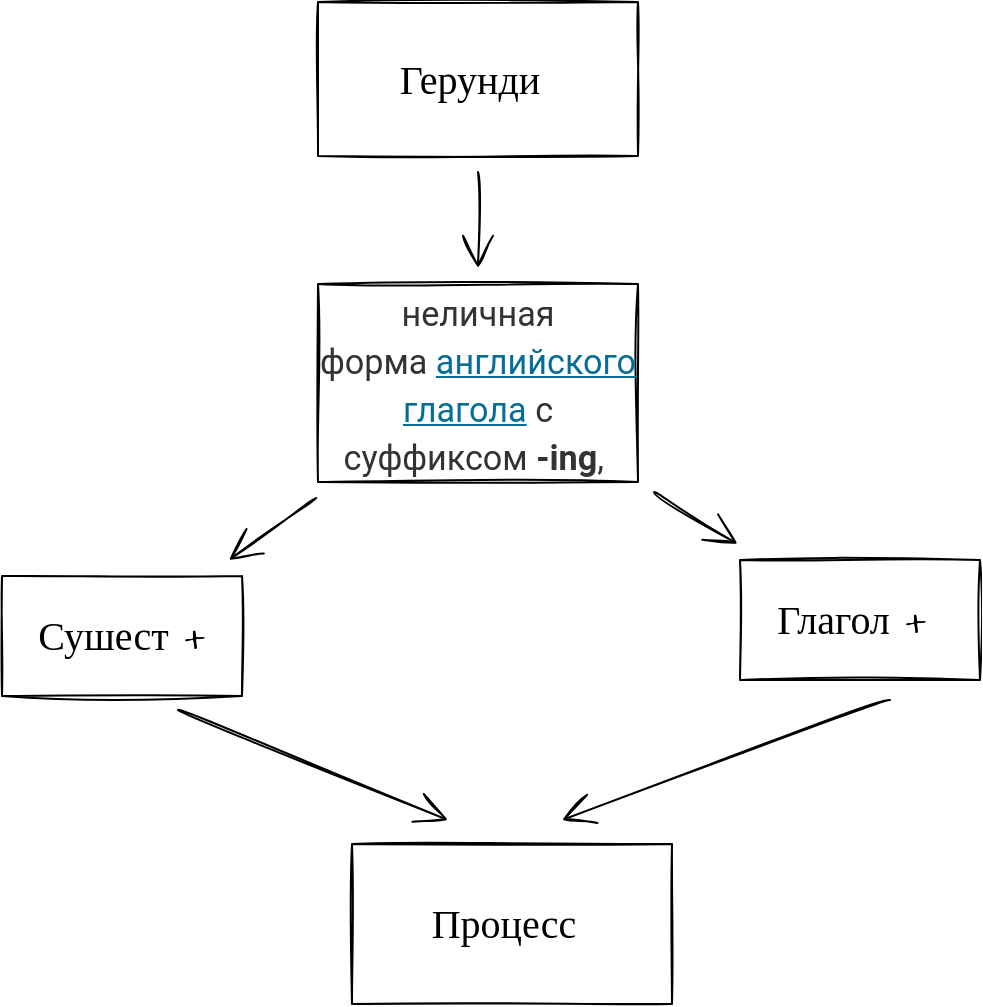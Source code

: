 <mxfile version="15.7.4" type="github" pages="2">
  <diagram id="SYmnhVp9rv8nR1GGoILZ" name="Page-1">
    <mxGraphModel dx="1133" dy="676" grid="0" gridSize="10" guides="1" tooltips="1" connect="1" arrows="1" fold="1" page="0" pageScale="1" pageWidth="1169" pageHeight="827" math="0" shadow="0">
      <root>
        <mxCell id="0" />
        <mxCell id="1" parent="0" />
        <mxCell id="fAY9mYh1nL8bLkPaGHnW-3" value="" style="edgeStyle=none;curved=1;rounded=0;sketch=1;hachureGap=4;orthogonalLoop=1;jettySize=auto;html=1;fontFamily=Architects Daughter;fontSource=https%3A%2F%2Ffonts.googleapis.com%2Fcss%3Ffamily%3DArchitects%2BDaughter;fontSize=16;endArrow=open;startSize=14;endSize=14;sourcePerimeterSpacing=8;targetPerimeterSpacing=8;" edge="1" parent="1" source="fAY9mYh1nL8bLkPaGHnW-1" target="fAY9mYh1nL8bLkPaGHnW-2">
          <mxGeometry relative="1" as="geometry" />
        </mxCell>
        <mxCell id="fAY9mYh1nL8bLkPaGHnW-1" value="Герунди&amp;nbsp;" style="rounded=0;whiteSpace=wrap;html=1;sketch=1;hachureGap=4;fontFamily=Architects Daughter;fontSource=https%3A%2F%2Ffonts.googleapis.com%2Fcss%3Ffamily%3DArchitects%2BDaughter;fontSize=20;" vertex="1" parent="1">
          <mxGeometry x="120" y="3" width="160" height="77" as="geometry" />
        </mxCell>
        <mxCell id="fAY9mYh1nL8bLkPaGHnW-5" value="" style="edgeStyle=none;curved=1;rounded=0;sketch=1;hachureGap=4;orthogonalLoop=1;jettySize=auto;html=1;fontFamily=Architects Daughter;fontSource=https%3A%2F%2Ffonts.googleapis.com%2Fcss%3Ffamily%3DArchitects%2BDaughter;fontSize=16;endArrow=open;startSize=14;endSize=14;sourcePerimeterSpacing=8;targetPerimeterSpacing=8;" edge="1" parent="1" source="fAY9mYh1nL8bLkPaGHnW-2" target="fAY9mYh1nL8bLkPaGHnW-4">
          <mxGeometry relative="1" as="geometry" />
        </mxCell>
        <mxCell id="fAY9mYh1nL8bLkPaGHnW-7" value="" style="edgeStyle=none;curved=1;rounded=0;sketch=1;hachureGap=4;orthogonalLoop=1;jettySize=auto;html=1;fontFamily=Architects Daughter;fontSource=https%3A%2F%2Ffonts.googleapis.com%2Fcss%3Ffamily%3DArchitects%2BDaughter;fontSize=16;endArrow=open;startSize=14;endSize=14;sourcePerimeterSpacing=8;targetPerimeterSpacing=8;" edge="1" parent="1" source="fAY9mYh1nL8bLkPaGHnW-2" target="fAY9mYh1nL8bLkPaGHnW-6">
          <mxGeometry relative="1" as="geometry" />
        </mxCell>
        <mxCell id="fAY9mYh1nL8bLkPaGHnW-2" value="&lt;span style=&quot;color: rgb(51 , 51 , 51) ; font-family: &amp;#34;roboto&amp;#34; , sans-serif ; font-size: 17.1px&quot;&gt;неличная форма&amp;nbsp;&lt;/span&gt;&lt;a href=&quot;https://www.native-english.ru/grammar/english-verbs&quot; style=&quot;box-sizing: inherit ; margin: 0px ; padding: 0px ; font-size: 17.1px ; vertical-align: baseline ; outline: 0px ; color: rgb(6 , 108 , 153) ; font-family: &amp;#34;roboto&amp;#34; , sans-serif&quot;&gt;английского глагола&lt;/a&gt;&lt;span style=&quot;color: rgb(51 , 51 , 51) ; font-family: &amp;#34;roboto&amp;#34; , sans-serif ; font-size: 17.1px&quot;&gt;&amp;nbsp;с суффиксом&amp;nbsp;&lt;/span&gt;&lt;b style=&quot;box-sizing: inherit ; margin: 0px ; padding: 0px ; border: 0px ; outline: 0px ; font-size: 17.1px ; vertical-align: baseline ; color: rgb(51 , 51 , 51) ; font-family: &amp;#34;roboto&amp;#34; , sans-serif&quot;&gt;-ing&lt;/b&gt;&lt;span style=&quot;color: rgb(51 , 51 , 51) ; font-family: &amp;#34;roboto&amp;#34; , sans-serif ; font-size: 17.1px&quot;&gt;,&amp;nbsp;&lt;/span&gt;" style="rounded=0;whiteSpace=wrap;html=1;sketch=1;hachureGap=4;fontFamily=Architects Daughter;fontSource=https%3A%2F%2Ffonts.googleapis.com%2Fcss%3Ffamily%3DArchitects%2BDaughter;fontSize=20;" vertex="1" parent="1">
          <mxGeometry x="120" y="144" width="160" height="99" as="geometry" />
        </mxCell>
        <mxCell id="fAY9mYh1nL8bLkPaGHnW-4" value="Сушест +" style="whiteSpace=wrap;html=1;sketch=1;hachureGap=4;fontFamily=Architects Daughter;fontSource=https%3A%2F%2Ffonts.googleapis.com%2Fcss%3Ffamily%3DArchitects%2BDaughter;fontSize=20;" vertex="1" parent="1">
          <mxGeometry x="-38" y="290" width="120" height="60" as="geometry" />
        </mxCell>
        <mxCell id="fAY9mYh1nL8bLkPaGHnW-6" value="Глагол +&amp;nbsp;" style="whiteSpace=wrap;html=1;sketch=1;hachureGap=4;fontFamily=Architects Daughter;fontSource=https%3A%2F%2Ffonts.googleapis.com%2Fcss%3Ffamily%3DArchitects%2BDaughter;fontSize=20;" vertex="1" parent="1">
          <mxGeometry x="331" y="282" width="120" height="60" as="geometry" />
        </mxCell>
        <mxCell id="fAY9mYh1nL8bLkPaGHnW-8" value="" style="edgeStyle=none;orthogonalLoop=1;jettySize=auto;html=1;rounded=0;sketch=1;hachureGap=4;fontFamily=Architects Daughter;fontSource=https%3A%2F%2Ffonts.googleapis.com%2Fcss%3Ffamily%3DArchitects%2BDaughter;fontSize=16;endArrow=open;startSize=14;endSize=14;sourcePerimeterSpacing=8;targetPerimeterSpacing=8;curved=1;" edge="1" parent="1">
          <mxGeometry width="120" relative="1" as="geometry">
            <mxPoint x="50" y="357" as="sourcePoint" />
            <mxPoint x="185" y="412" as="targetPoint" />
            <Array as="points" />
          </mxGeometry>
        </mxCell>
        <mxCell id="fAY9mYh1nL8bLkPaGHnW-9" value="" style="edgeStyle=none;orthogonalLoop=1;jettySize=auto;html=1;rounded=0;sketch=1;hachureGap=4;fontFamily=Architects Daughter;fontSource=https%3A%2F%2Ffonts.googleapis.com%2Fcss%3Ffamily%3DArchitects%2BDaughter;fontSize=16;endArrow=open;startSize=14;endSize=14;sourcePerimeterSpacing=8;targetPerimeterSpacing=8;curved=1;" edge="1" parent="1">
          <mxGeometry width="120" relative="1" as="geometry">
            <mxPoint x="406" y="352" as="sourcePoint" />
            <mxPoint x="242" y="412" as="targetPoint" />
            <Array as="points" />
          </mxGeometry>
        </mxCell>
        <mxCell id="fAY9mYh1nL8bLkPaGHnW-10" value="Процесс&amp;nbsp;" style="rounded=0;whiteSpace=wrap;html=1;sketch=1;hachureGap=4;fontFamily=Architects Daughter;fontSource=https%3A%2F%2Ffonts.googleapis.com%2Fcss%3Ffamily%3DArchitects%2BDaughter;fontSize=20;" vertex="1" parent="1">
          <mxGeometry x="137" y="424" width="160" height="80" as="geometry" />
        </mxCell>
      </root>
    </mxGraphModel>
  </diagram>
  <diagram name="Copy of Page-1" id="E2lUr4-Bfud-bIOtwy30">
    <mxGraphModel dx="1325" dy="1254" grid="0" gridSize="10" guides="1" tooltips="1" connect="1" arrows="1" fold="1" page="0" pageScale="1" pageWidth="1169" pageHeight="827" math="0" shadow="0">
      <root>
        <mxCell id="W_84dHO4UM0iyV-F-TBV-0" />
        <mxCell id="W_84dHO4UM0iyV-F-TBV-1" parent="W_84dHO4UM0iyV-F-TBV-0" />
        <mxCell id="W_84dHO4UM0iyV-F-TBV-2" value="" style="edgeStyle=none;curved=1;rounded=0;sketch=1;hachureGap=4;orthogonalLoop=1;jettySize=auto;html=1;fontFamily=Architects Daughter;fontSource=https%3A%2F%2Ffonts.googleapis.com%2Fcss%3Ffamily%3DArchitects%2BDaughter;fontSize=16;endArrow=open;startSize=14;endSize=14;sourcePerimeterSpacing=8;targetPerimeterSpacing=8;" edge="1" parent="W_84dHO4UM0iyV-F-TBV-1" source="W_84dHO4UM0iyV-F-TBV-3" target="W_84dHO4UM0iyV-F-TBV-6">
          <mxGeometry relative="1" as="geometry" />
        </mxCell>
        <mxCell id="W_84dHO4UM0iyV-F-TBV-3" value="Герунди -&amp;nbsp;&lt;span style=&quot;color: rgb(61 , 70 , 74) ; font-family: &amp;#34;open sans&amp;#34; , sans-serif ; font-size: 18px&quot;&gt;&amp;nbsp;&lt;/span&gt;&lt;span style=&quot;box-sizing: border-box ; font-weight: bolder ; color: rgb(61 , 70 , 74) ; font-family: &amp;#34;open sans&amp;#34; , sans-serif ; font-size: 18px&quot;&gt;герундий&lt;/span&gt;&lt;span style=&quot;color: rgb(61 , 70 , 74) ; font-family: &amp;#34;open sans&amp;#34; , sans-serif ; font-size: 18px&quot;&gt;&amp;nbsp;— это слово, которое произошло от глагола, а&amp;nbsp;&lt;/span&gt;&lt;span style=&quot;box-sizing: border-box ; font-weight: bolder ; color: rgb(61 , 70 , 74) ; font-family: &amp;#34;open sans&amp;#34; , sans-serif ; font-size: 18px&quot;&gt;выступает в роли существительного&lt;/span&gt;&lt;span style=&quot;color: rgb(61 , 70 , 74) ; font-family: &amp;#34;open sans&amp;#34; , sans-serif ; font-size: 18px&quot;&gt;.&amp;nbsp;&lt;/span&gt;" style="rounded=0;whiteSpace=wrap;html=1;sketch=1;hachureGap=4;fontFamily=Architects Daughter;fontSource=https%3A%2F%2Ffonts.googleapis.com%2Fcss%3Ffamily%3DArchitects%2BDaughter;fontSize=20;" vertex="1" parent="W_84dHO4UM0iyV-F-TBV-1">
          <mxGeometry x="66" y="-74" width="214" height="154" as="geometry" />
        </mxCell>
        <mxCell id="W_84dHO4UM0iyV-F-TBV-4" value="" style="edgeStyle=none;curved=1;rounded=0;sketch=1;hachureGap=4;orthogonalLoop=1;jettySize=auto;html=1;fontFamily=Architects Daughter;fontSource=https%3A%2F%2Ffonts.googleapis.com%2Fcss%3Ffamily%3DArchitects%2BDaughter;fontSize=16;endArrow=open;startSize=14;endSize=14;sourcePerimeterSpacing=8;targetPerimeterSpacing=8;" edge="1" parent="W_84dHO4UM0iyV-F-TBV-1" source="W_84dHO4UM0iyV-F-TBV-6" target="W_84dHO4UM0iyV-F-TBV-7">
          <mxGeometry relative="1" as="geometry" />
        </mxCell>
        <mxCell id="W_84dHO4UM0iyV-F-TBV-5" value="" style="edgeStyle=none;curved=1;rounded=0;sketch=1;hachureGap=4;orthogonalLoop=1;jettySize=auto;html=1;fontFamily=Architects Daughter;fontSource=https%3A%2F%2Ffonts.googleapis.com%2Fcss%3Ffamily%3DArchitects%2BDaughter;fontSize=16;endArrow=open;startSize=14;endSize=14;sourcePerimeterSpacing=8;targetPerimeterSpacing=8;" edge="1" parent="W_84dHO4UM0iyV-F-TBV-1" source="W_84dHO4UM0iyV-F-TBV-6" target="W_84dHO4UM0iyV-F-TBV-8">
          <mxGeometry relative="1" as="geometry" />
        </mxCell>
        <mxCell id="W_84dHO4UM0iyV-F-TBV-6" value="&lt;span style=&quot;color: rgb(51 , 51 , 51) ; font-family: &amp;#34;roboto&amp;#34; , sans-serif ; font-size: 17.1px&quot;&gt;неличная форма&amp;nbsp;&lt;/span&gt;&lt;a href=&quot;https://www.native-english.ru/grammar/english-verbs&quot; style=&quot;box-sizing: inherit ; margin: 0px ; padding: 0px ; font-size: 17.1px ; vertical-align: baseline ; outline: 0px ; color: rgb(6 , 108 , 153) ; font-family: &amp;#34;roboto&amp;#34; , sans-serif&quot;&gt;английского глагола&lt;/a&gt;&lt;span style=&quot;color: rgb(51 , 51 , 51) ; font-family: &amp;#34;roboto&amp;#34; , sans-serif ; font-size: 17.1px&quot;&gt;&amp;nbsp;с суффиксом&amp;nbsp;&lt;/span&gt;&lt;b style=&quot;box-sizing: inherit ; margin: 0px ; padding: 0px ; border: 0px ; outline: 0px ; font-size: 17.1px ; vertical-align: baseline ; color: rgb(51 , 51 , 51) ; font-family: &amp;#34;roboto&amp;#34; , sans-serif&quot;&gt;-ing&lt;/b&gt;&lt;span style=&quot;color: rgb(51 , 51 , 51) ; font-family: &amp;#34;roboto&amp;#34; , sans-serif ; font-size: 17.1px&quot;&gt;,&amp;nbsp;&lt;/span&gt;" style="rounded=0;whiteSpace=wrap;html=1;sketch=1;hachureGap=4;fontFamily=Architects Daughter;fontSource=https%3A%2F%2Ffonts.googleapis.com%2Fcss%3Ffamily%3DArchitects%2BDaughter;fontSize=20;" vertex="1" parent="W_84dHO4UM0iyV-F-TBV-1">
          <mxGeometry x="120" y="144" width="160" height="99" as="geometry" />
        </mxCell>
        <mxCell id="W_84dHO4UM0iyV-F-TBV-7" value="Сушест +" style="whiteSpace=wrap;html=1;sketch=1;hachureGap=4;fontFamily=Architects Daughter;fontSource=https%3A%2F%2Ffonts.googleapis.com%2Fcss%3Ffamily%3DArchitects%2BDaughter;fontSize=20;" vertex="1" parent="W_84dHO4UM0iyV-F-TBV-1">
          <mxGeometry x="-38" y="290" width="120" height="60" as="geometry" />
        </mxCell>
        <mxCell id="W_84dHO4UM0iyV-F-TBV-8" value="Глагол +&amp;nbsp;" style="whiteSpace=wrap;html=1;sketch=1;hachureGap=4;fontFamily=Architects Daughter;fontSource=https%3A%2F%2Ffonts.googleapis.com%2Fcss%3Ffamily%3DArchitects%2BDaughter;fontSize=20;" vertex="1" parent="W_84dHO4UM0iyV-F-TBV-1">
          <mxGeometry x="331" y="282" width="120" height="60" as="geometry" />
        </mxCell>
        <mxCell id="W_84dHO4UM0iyV-F-TBV-9" value="" style="edgeStyle=none;orthogonalLoop=1;jettySize=auto;html=1;rounded=0;sketch=1;hachureGap=4;fontFamily=Architects Daughter;fontSource=https%3A%2F%2Ffonts.googleapis.com%2Fcss%3Ffamily%3DArchitects%2BDaughter;fontSize=16;endArrow=open;startSize=14;endSize=14;sourcePerimeterSpacing=8;targetPerimeterSpacing=8;curved=1;" edge="1" parent="W_84dHO4UM0iyV-F-TBV-1">
          <mxGeometry width="120" relative="1" as="geometry">
            <mxPoint x="50" y="357" as="sourcePoint" />
            <mxPoint x="185" y="412" as="targetPoint" />
            <Array as="points" />
          </mxGeometry>
        </mxCell>
        <mxCell id="W_84dHO4UM0iyV-F-TBV-10" value="" style="edgeStyle=none;orthogonalLoop=1;jettySize=auto;html=1;rounded=0;sketch=1;hachureGap=4;fontFamily=Architects Daughter;fontSource=https%3A%2F%2Ffonts.googleapis.com%2Fcss%3Ffamily%3DArchitects%2BDaughter;fontSize=16;endArrow=open;startSize=14;endSize=14;sourcePerimeterSpacing=8;targetPerimeterSpacing=8;curved=1;" edge="1" parent="W_84dHO4UM0iyV-F-TBV-1">
          <mxGeometry width="120" relative="1" as="geometry">
            <mxPoint x="406" y="352" as="sourcePoint" />
            <mxPoint x="242" y="412" as="targetPoint" />
            <Array as="points" />
          </mxGeometry>
        </mxCell>
        <mxCell id="W_84dHO4UM0iyV-F-TBV-14" value="" style="edgeStyle=none;curved=1;rounded=1;sketch=1;hachureGap=4;orthogonalLoop=1;jettySize=auto;html=1;fontFamily=Architects Daughter;fontSource=https%3A%2F%2Ffonts.googleapis.com%2Fcss%3Ffamily%3DArchitects%2BDaughter;fontSize=16;endArrow=open;startSize=14;endSize=14;sourcePerimeterSpacing=8;targetPerimeterSpacing=8;" edge="1" parent="W_84dHO4UM0iyV-F-TBV-1" target="W_84dHO4UM0iyV-F-TBV-13">
          <mxGeometry relative="1" as="geometry">
            <mxPoint x="252" y="519" as="sourcePoint" />
          </mxGeometry>
        </mxCell>
        <mxCell id="W_84dHO4UM0iyV-F-TBV-11" value="Процесс&amp;nbsp;" style="rounded=0;whiteSpace=wrap;html=1;sketch=1;hachureGap=4;fontFamily=Architects Daughter;fontSource=https%3A%2F%2Ffonts.googleapis.com%2Fcss%3Ffamily%3DArchitects%2BDaughter;fontSize=20;" vertex="1" parent="W_84dHO4UM0iyV-F-TBV-1">
          <mxGeometry x="137" y="424" width="160" height="80" as="geometry" />
        </mxCell>
        <mxCell id="W_84dHO4UM0iyV-F-TBV-16" value="" style="edgeStyle=none;curved=1;rounded=1;sketch=1;hachureGap=4;orthogonalLoop=1;jettySize=auto;html=1;fontFamily=Architects Daughter;fontSource=https%3A%2F%2Ffonts.googleapis.com%2Fcss%3Ffamily%3DArchitects%2BDaughter;fontSize=16;endArrow=open;startSize=14;endSize=14;sourcePerimeterSpacing=8;targetPerimeterSpacing=8;" edge="1" parent="W_84dHO4UM0iyV-F-TBV-1" source="W_84dHO4UM0iyV-F-TBV-13" target="W_84dHO4UM0iyV-F-TBV-15">
          <mxGeometry relative="1" as="geometry" />
        </mxCell>
        <mxCell id="W_84dHO4UM0iyV-F-TBV-13" value="&lt;strong style=&quot;box-sizing: inherit ; margin: 0px ; padding: 0px ; border: 0px ; outline: 0px ; font-size: 17.1px ; vertical-align: baseline ; color: rgb(51 , 51 , 51) ; font-family: &amp;#34;roboto&amp;#34; , sans-serif&quot;&gt;Отрицательная форма герундия&lt;/strong&gt;&lt;span style=&quot;color: rgb(51 , 51 , 51) ; font-family: &amp;#34;roboto&amp;#34; , sans-serif ; font-size: 17.1px&quot;&gt;&amp;nbsp;образуется при помощи отрицательной частицы&amp;nbsp;&lt;/span&gt;&lt;b style=&quot;box-sizing: inherit ; margin: 0px ; padding: 0px ; border: 0px ; outline: 0px ; font-size: 17.1px ; vertical-align: baseline ; color: rgb(51 , 51 , 51) ; font-family: &amp;#34;roboto&amp;#34; , sans-serif&quot;&gt;not&lt;/b&gt;&lt;span style=&quot;color: rgb(51 , 51 , 51) ; font-family: &amp;#34;roboto&amp;#34; , sans-serif ; font-size: 17.1px&quot;&gt;, которая ставится перед формой герундия:&lt;/span&gt;" style="whiteSpace=wrap;html=1;rounded=0;sketch=1;hachureGap=4;fontFamily=Architects Daughter;fontSource=https%3A%2F%2Ffonts.googleapis.com%2Fcss%3Ffamily%3DArchitects%2BDaughter;fontSize=20;" vertex="1" parent="W_84dHO4UM0iyV-F-TBV-1">
          <mxGeometry x="263" y="671" width="209" height="136" as="geometry" />
        </mxCell>
        <mxCell id="W_84dHO4UM0iyV-F-TBV-18" value="" style="edgeStyle=none;curved=1;rounded=1;sketch=1;hachureGap=4;orthogonalLoop=1;jettySize=auto;html=1;fontFamily=Architects Daughter;fontSource=https%3A%2F%2Ffonts.googleapis.com%2Fcss%3Ffamily%3DArchitects%2BDaughter;fontSize=16;endArrow=open;startSize=14;endSize=14;sourcePerimeterSpacing=8;targetPerimeterSpacing=8;" edge="1" parent="W_84dHO4UM0iyV-F-TBV-1" source="W_84dHO4UM0iyV-F-TBV-15" target="W_84dHO4UM0iyV-F-TBV-17">
          <mxGeometry relative="1" as="geometry">
            <Array as="points" />
          </mxGeometry>
        </mxCell>
        <mxCell id="W_84dHO4UM0iyV-F-TBV-15" value="&lt;span style=&quot;color: rgb(51 , 51 , 51) ; font-family: &amp;#34;roboto&amp;#34; , sans-serif ; font-size: 17.1px&quot;&gt;Герундий никогда не имеет артикля и формы множественного числа и этим он отличается от существительного. Различие между существительным с окончанием&amp;nbsp;&lt;/span&gt;&lt;b style=&quot;box-sizing: inherit ; margin: 0px ; padding: 0px ; border: 0px ; outline: 0px ; font-size: 17.1px ; vertical-align: baseline ; color: rgb(51 , 51 , 51) ; font-family: &amp;#34;roboto&amp;#34; , sans-serif&quot;&gt;-ing&lt;/b&gt;&lt;span style=&quot;color: rgb(51 , 51 , 51) ; font-family: &amp;#34;roboto&amp;#34; , sans-serif ; font-size: 17.1px&quot;&gt;&amp;nbsp;и герундием заключается в том, что существительное с&amp;nbsp;&lt;/span&gt;&lt;b style=&quot;box-sizing: inherit ; margin: 0px ; padding: 0px ; border: 0px ; outline: 0px ; font-size: 17.1px ; vertical-align: baseline ; color: rgb(51 , 51 , 51) ; font-family: &amp;#34;roboto&amp;#34; , sans-serif&quot;&gt;-ing&lt;/b&gt;&lt;span style=&quot;color: rgb(51 , 51 , 51) ; font-family: &amp;#34;roboto&amp;#34; , sans-serif ; font-size: 17.1px&quot;&gt;&amp;nbsp;обозначает предмет, а герундий передает процесс (-ание, -ение):&lt;/span&gt;" style="whiteSpace=wrap;html=1;rounded=0;sketch=1;hachureGap=4;fontFamily=Architects Daughter;fontSource=https%3A%2F%2Ffonts.googleapis.com%2Fcss%3Ffamily%3DArchitects%2BDaughter;fontSize=20;" vertex="1" parent="W_84dHO4UM0iyV-F-TBV-1">
          <mxGeometry x="-128" y="625" width="294.5" height="216" as="geometry" />
        </mxCell>
        <mxCell id="W_84dHO4UM0iyV-F-TBV-20" value="" style="edgeStyle=none;curved=1;rounded=1;sketch=1;hachureGap=4;orthogonalLoop=1;jettySize=auto;html=1;fontFamily=Architects Daughter;fontSource=https%3A%2F%2Ffonts.googleapis.com%2Fcss%3Ffamily%3DArchitects%2BDaughter;fontSize=16;endArrow=open;startSize=14;endSize=14;sourcePerimeterSpacing=8;targetPerimeterSpacing=8;" edge="1" parent="W_84dHO4UM0iyV-F-TBV-1" source="W_84dHO4UM0iyV-F-TBV-17" target="W_84dHO4UM0iyV-F-TBV-19">
          <mxGeometry relative="1" as="geometry" />
        </mxCell>
        <mxCell id="W_84dHO4UM0iyV-F-TBV-17" value="Образование глаголов&amp;nbsp;" style="whiteSpace=wrap;html=1;rounded=0;sketch=1;hachureGap=4;fontFamily=Architects Daughter;fontSource=https%3A%2F%2Ffonts.googleapis.com%2Fcss%3Ffamily%3DArchitects%2BDaughter;fontSize=20;" vertex="1" parent="W_84dHO4UM0iyV-F-TBV-1">
          <mxGeometry x="-35" y="944" width="120" height="60" as="geometry" />
        </mxCell>
        <mxCell id="W_84dHO4UM0iyV-F-TBV-25" value="" style="edgeStyle=none;curved=1;rounded=1;sketch=1;hachureGap=4;orthogonalLoop=1;jettySize=auto;html=1;fontFamily=Architects Daughter;fontSource=https%3A%2F%2Ffonts.googleapis.com%2Fcss%3Ffamily%3DArchitects%2BDaughter;fontSize=16;endArrow=open;startSize=14;endSize=14;sourcePerimeterSpacing=8;targetPerimeterSpacing=8;" edge="1" parent="W_84dHO4UM0iyV-F-TBV-1" source="W_84dHO4UM0iyV-F-TBV-19" target="W_84dHO4UM0iyV-F-TBV-24">
          <mxGeometry relative="1" as="geometry" />
        </mxCell>
        <mxCell id="W_84dHO4UM0iyV-F-TBV-19" value="1&amp;nbsp;&lt;span style=&quot;color: rgb(61 , 70 , 74) ; font-family: &amp;#34;open sans&amp;#34; , sans-serif ; font-size: 18px&quot;&gt;Герундий можно образовать от любых глаголов, кроме модальных. Секрет образования – простое добавление&lt;/span&gt;&lt;span style=&quot;box-sizing: border-box ; font-weight: bolder ; color: rgb(61 , 70 , 74) ; font-family: &amp;#34;open sans&amp;#34; , sans-serif ; font-size: 18px&quot;&gt;&amp;nbsp;&lt;/span&gt;&lt;span style=&quot;color: rgb(61 , 70 , 74) ; font-family: &amp;#34;open sans&amp;#34; , sans-serif ; font-size: 18px&quot;&gt;«-ing»: «be – be&lt;/span&gt;&lt;span style=&quot;box-sizing: border-box ; font-weight: bolder ; color: rgb(61 , 70 , 74) ; font-family: &amp;#34;open sans&amp;#34; , sans-serif ; font-size: 18px&quot;&gt;ing&lt;/span&gt;&lt;span style=&quot;color: rgb(61 , 70 , 74) ; font-family: &amp;#34;open sans&amp;#34; , sans-serif ; font-size: 18px&quot;&gt;»; «go – go&lt;/span&gt;&lt;span style=&quot;box-sizing: border-box ; font-weight: bolder ; color: rgb(61 , 70 , 74) ; font-family: &amp;#34;open sans&amp;#34; , sans-serif ; font-size: 18px&quot;&gt;ing&lt;/span&gt;&lt;span style=&quot;color: rgb(61 , 70 , 74) ; font-family: &amp;#34;open sans&amp;#34; , sans-serif ; font-size: 18px&quot;&gt;»; «stay – stay&lt;/span&gt;&lt;span style=&quot;box-sizing: border-box ; font-weight: bolder ; color: rgb(61 , 70 , 74) ; font-family: &amp;#34;open sans&amp;#34; , sans-serif ; font-size: 18px&quot;&gt;ing&lt;/span&gt;&lt;span style=&quot;color: rgb(61 , 70 , 74) ; font-family: &amp;#34;open sans&amp;#34; , sans-serif ; font-size: 18px&quot;&gt;»; «talk – talk&lt;/span&gt;&lt;span style=&quot;box-sizing: border-box ; font-weight: bolder ; color: rgb(61 , 70 , 74) ; font-family: &amp;#34;open sans&amp;#34; , sans-serif ; font-size: 18px&quot;&gt;ing&lt;/span&gt;&lt;span style=&quot;color: rgb(61 , 70 , 74) ; font-family: &amp;#34;open sans&amp;#34; , sans-serif ; font-size: 18px&quot;&gt;»; «write – writ&lt;/span&gt;&lt;span style=&quot;box-sizing: border-box ; font-weight: bolder ; color: rgb(61 , 70 , 74) ; font-family: &amp;#34;open sans&amp;#34; , sans-serif ; font-size: 18px&quot;&gt;ing&lt;/span&gt;&lt;span style=&quot;color: rgb(61 , 70 , 74) ; font-family: &amp;#34;open sans&amp;#34; , sans-serif ; font-size: 18px&quot;&gt;», но есть нюансы:&lt;/span&gt;" style="whiteSpace=wrap;html=1;rounded=0;sketch=1;hachureGap=4;fontFamily=Architects Daughter;fontSource=https%3A%2F%2Ffonts.googleapis.com%2Fcss%3Ffamily%3DArchitects%2BDaughter;fontSize=20;" vertex="1" parent="W_84dHO4UM0iyV-F-TBV-1">
          <mxGeometry x="-21" y="1069" width="223" height="234" as="geometry" />
        </mxCell>
        <mxCell id="W_84dHO4UM0iyV-F-TBV-28" value="" style="edgeStyle=none;curved=1;rounded=1;sketch=1;hachureGap=4;orthogonalLoop=1;jettySize=auto;html=1;fontFamily=Architects Daughter;fontSource=https%3A%2F%2Ffonts.googleapis.com%2Fcss%3Ffamily%3DArchitects%2BDaughter;fontSize=16;endArrow=open;startSize=14;endSize=14;sourcePerimeterSpacing=8;targetPerimeterSpacing=8;" edge="1" parent="W_84dHO4UM0iyV-F-TBV-1" source="W_84dHO4UM0iyV-F-TBV-24" target="W_84dHO4UM0iyV-F-TBV-27">
          <mxGeometry relative="1" as="geometry" />
        </mxCell>
        <mxCell id="W_84dHO4UM0iyV-F-TBV-30" value="" style="edgeStyle=none;curved=1;rounded=1;sketch=1;hachureGap=4;orthogonalLoop=1;jettySize=auto;html=1;fontFamily=Architects Daughter;fontSource=https%3A%2F%2Ffonts.googleapis.com%2Fcss%3Ffamily%3DArchitects%2BDaughter;fontSize=16;endArrow=open;startSize=14;endSize=14;sourcePerimeterSpacing=8;targetPerimeterSpacing=8;" edge="1" parent="W_84dHO4UM0iyV-F-TBV-1" source="W_84dHO4UM0iyV-F-TBV-24" target="W_84dHO4UM0iyV-F-TBV-29">
          <mxGeometry relative="1" as="geometry" />
        </mxCell>
        <mxCell id="W_84dHO4UM0iyV-F-TBV-24" value="&lt;span style=&quot;color: rgb(61 , 70 , 74) ; font-family: &amp;#34;open sans&amp;#34; , sans-serif ; font-size: 18px&quot;&gt;2 основных способа перевода герундия:&lt;/span&gt;" style="whiteSpace=wrap;html=1;rounded=0;sketch=1;hachureGap=4;fontFamily=Architects Daughter;fontSource=https%3A%2F%2Ffonts.googleapis.com%2Fcss%3Ffamily%3DArchitects%2BDaughter;fontSize=20;" vertex="1" parent="W_84dHO4UM0iyV-F-TBV-1">
          <mxGeometry x="20" y="1366" width="146.5" height="101" as="geometry" />
        </mxCell>
        <mxCell id="W_84dHO4UM0iyV-F-TBV-26" value="" style="edgeStyle=none;orthogonalLoop=1;jettySize=auto;html=1;rounded=1;sketch=1;hachureGap=4;fontFamily=Architects Daughter;fontSource=https%3A%2F%2Ffonts.googleapis.com%2Fcss%3Ffamily%3DArchitects%2BDaughter;fontSize=16;endArrow=open;startSize=14;endSize=14;sourcePerimeterSpacing=8;targetPerimeterSpacing=8;curved=1;" edge="1" parent="W_84dHO4UM0iyV-F-TBV-1">
          <mxGeometry width="120" relative="1" as="geometry">
            <mxPoint x="-3" y="1254" as="sourcePoint" />
            <mxPoint x="117" y="1254" as="targetPoint" />
            <Array as="points" />
          </mxGeometry>
        </mxCell>
        <mxCell id="W_84dHO4UM0iyV-F-TBV-27" value="&lt;span style=&quot;color: rgb(61 , 70 , 74) ; font-family: &amp;#34;open sans&amp;#34; , sans-serif ; font-size: 18px&quot;&gt;1) существительное, которое передает процесс: painting – рисование, reading – чтение:&lt;/span&gt;" style="whiteSpace=wrap;html=1;rounded=0;sketch=1;hachureGap=4;fontFamily=Architects Daughter;fontSource=https%3A%2F%2Ffonts.googleapis.com%2Fcss%3Ffamily%3DArchitects%2BDaughter;fontSize=20;" vertex="1" parent="W_84dHO4UM0iyV-F-TBV-1">
          <mxGeometry x="-178" y="1485" width="176" height="122" as="geometry" />
        </mxCell>
        <mxCell id="W_84dHO4UM0iyV-F-TBV-32" value="" style="edgeStyle=none;curved=1;rounded=1;sketch=1;hachureGap=4;orthogonalLoop=1;jettySize=auto;html=1;fontFamily=Architects Daughter;fontSource=https%3A%2F%2Ffonts.googleapis.com%2Fcss%3Ffamily%3DArchitects%2BDaughter;fontSize=16;endArrow=open;startSize=14;endSize=14;sourcePerimeterSpacing=8;targetPerimeterSpacing=8;" edge="1" parent="W_84dHO4UM0iyV-F-TBV-1" source="W_84dHO4UM0iyV-F-TBV-29" target="W_84dHO4UM0iyV-F-TBV-31">
          <mxGeometry relative="1" as="geometry" />
        </mxCell>
        <mxCell id="W_84dHO4UM0iyV-F-TBV-29" value="&lt;span style=&quot;color: rgb(61 , 70 , 74) ; font-family: &amp;#34;open sans&amp;#34; , sans-serif ; font-size: 18px&quot;&gt;2) глагол, чаще всего неопределенной формы:&amp;nbsp;painting – рисовать, reading – читать, а иногда, если есть предлог, деепричастием&amp;nbsp;— рисуя, читая.&lt;/span&gt;" style="whiteSpace=wrap;html=1;rounded=0;sketch=1;hachureGap=4;fontFamily=Architects Daughter;fontSource=https%3A%2F%2Ffonts.googleapis.com%2Fcss%3Ffamily%3DArchitects%2BDaughter;fontSize=20;" vertex="1" parent="W_84dHO4UM0iyV-F-TBV-1">
          <mxGeometry x="160" y="1499" width="266" height="159" as="geometry" />
        </mxCell>
        <mxCell id="W_84dHO4UM0iyV-F-TBV-31" value="Остальныц 2 тем : 1 ФОрма 2 Употробление&amp;nbsp;&lt;br&gt;https://grammarway.com/ru/gerund&lt;br&gt;https://www.englishdom.com/blog/gerundij-v-anglijskom-yazyke/" style="whiteSpace=wrap;html=1;rounded=0;sketch=1;hachureGap=4;fontFamily=Architects Daughter;fontSource=https%3A%2F%2Ffonts.googleapis.com%2Fcss%3Ffamily%3DArchitects%2BDaughter;fontSize=20;" vertex="1" parent="W_84dHO4UM0iyV-F-TBV-1">
          <mxGeometry x="-18" y="1792" width="421" height="220" as="geometry" />
        </mxCell>
      </root>
    </mxGraphModel>
  </diagram>
</mxfile>
